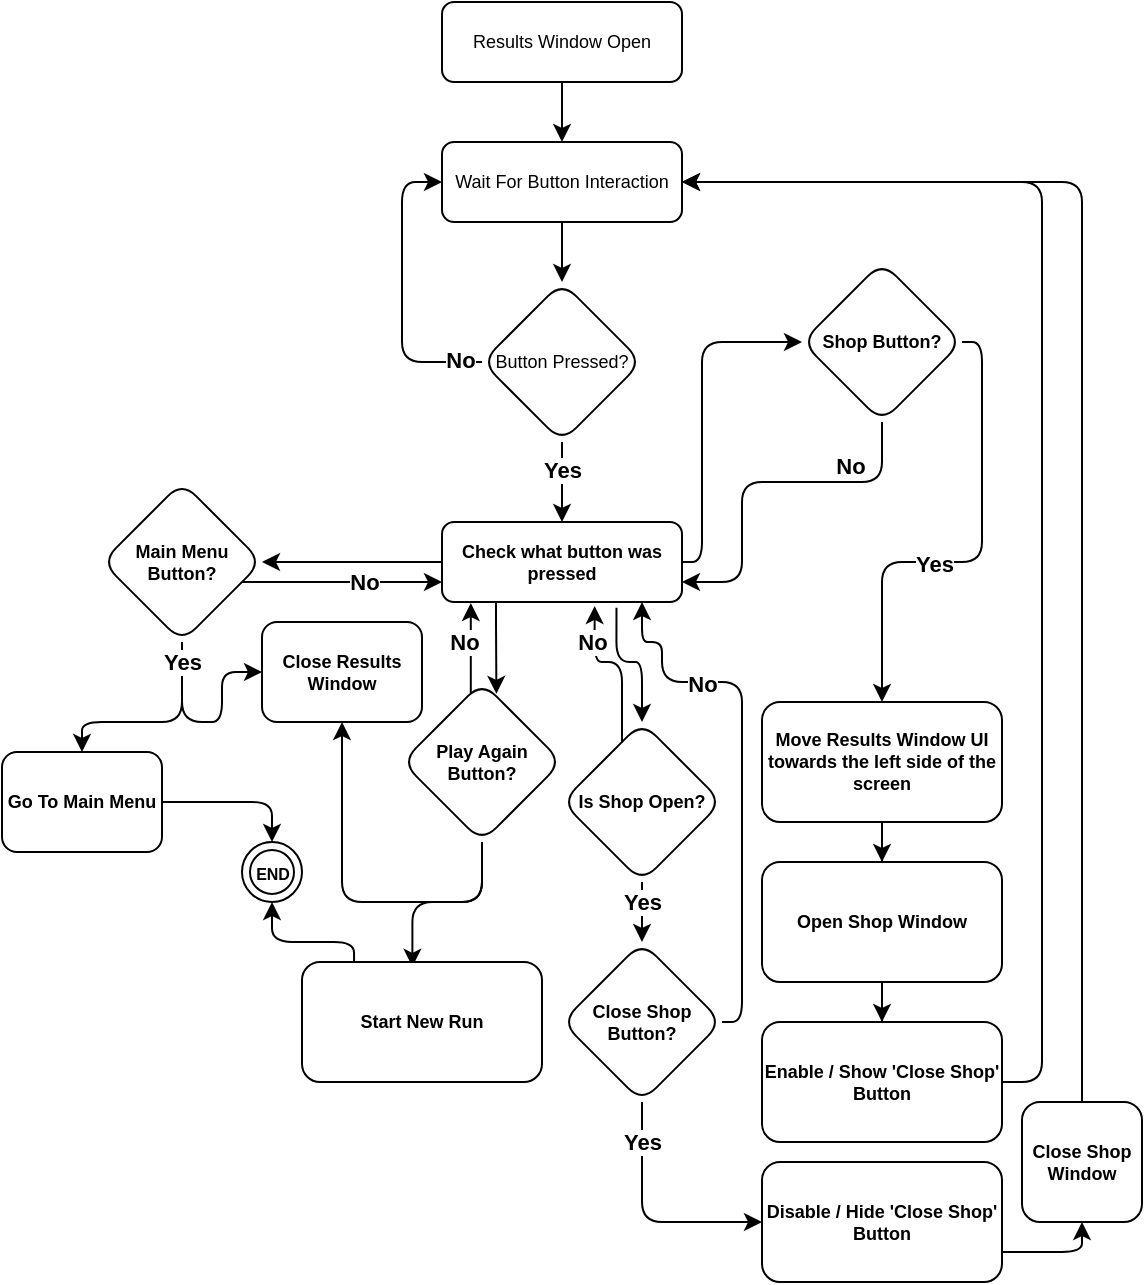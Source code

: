 <mxfile version="21.7.0" type="github">
  <diagram id="C5RBs43oDa-KdzZeNtuy" name="Page-1">
    <mxGraphModel dx="1149" dy="663" grid="1" gridSize="10" guides="1" tooltips="1" connect="1" arrows="1" fold="1" page="1" pageScale="1" pageWidth="827" pageHeight="1169" math="0" shadow="0">
      <root>
        <mxCell id="WIyWlLk6GJQsqaUBKTNV-0" />
        <mxCell id="WIyWlLk6GJQsqaUBKTNV-1" parent="WIyWlLk6GJQsqaUBKTNV-0" />
        <mxCell id="47v-TTcWWAKO6_jb8XwO-3" value="" style="edgeStyle=orthogonalEdgeStyle;rounded=0;orthogonalLoop=1;jettySize=auto;html=1;" edge="1" parent="WIyWlLk6GJQsqaUBKTNV-1" source="WIyWlLk6GJQsqaUBKTNV-3" target="47v-TTcWWAKO6_jb8XwO-2">
          <mxGeometry relative="1" as="geometry" />
        </mxCell>
        <mxCell id="WIyWlLk6GJQsqaUBKTNV-3" value="Results Window Open" style="rounded=1;whiteSpace=wrap;html=1;fontSize=9;glass=0;strokeWidth=1;shadow=0;" parent="WIyWlLk6GJQsqaUBKTNV-1" vertex="1">
          <mxGeometry x="340" y="20" width="120" height="40" as="geometry" />
        </mxCell>
        <mxCell id="47v-TTcWWAKO6_jb8XwO-6" value="" style="edgeStyle=orthogonalEdgeStyle;rounded=0;orthogonalLoop=1;jettySize=auto;html=1;" edge="1" parent="WIyWlLk6GJQsqaUBKTNV-1" source="47v-TTcWWAKO6_jb8XwO-2" target="47v-TTcWWAKO6_jb8XwO-5">
          <mxGeometry relative="1" as="geometry" />
        </mxCell>
        <mxCell id="47v-TTcWWAKO6_jb8XwO-2" value="Wait For Button Interaction" style="rounded=1;whiteSpace=wrap;html=1;fontSize=9;glass=0;strokeWidth=1;shadow=0;" vertex="1" parent="WIyWlLk6GJQsqaUBKTNV-1">
          <mxGeometry x="340" y="90" width="120" height="40" as="geometry" />
        </mxCell>
        <mxCell id="47v-TTcWWAKO6_jb8XwO-8" style="edgeStyle=orthogonalEdgeStyle;rounded=1;orthogonalLoop=1;jettySize=auto;html=1;entryX=0;entryY=0.5;entryDx=0;entryDy=0;" edge="1" parent="WIyWlLk6GJQsqaUBKTNV-1" source="47v-TTcWWAKO6_jb8XwO-5" target="47v-TTcWWAKO6_jb8XwO-2">
          <mxGeometry relative="1" as="geometry">
            <Array as="points">
              <mxPoint x="320" y="200" />
              <mxPoint x="320" y="110" />
            </Array>
          </mxGeometry>
        </mxCell>
        <mxCell id="47v-TTcWWAKO6_jb8XwO-9" value="&lt;b&gt;&lt;font style=&quot;font-size: 11px;&quot;&gt;No&lt;/font&gt;&lt;/b&gt;" style="edgeLabel;html=1;align=center;verticalAlign=middle;resizable=0;points=[];" vertex="1" connectable="0" parent="47v-TTcWWAKO6_jb8XwO-8">
          <mxGeometry x="-0.844" y="-1" relative="1" as="geometry">
            <mxPoint as="offset" />
          </mxGeometry>
        </mxCell>
        <mxCell id="47v-TTcWWAKO6_jb8XwO-31" style="edgeStyle=orthogonalEdgeStyle;rounded=0;orthogonalLoop=1;jettySize=auto;html=1;entryX=0.5;entryY=0;entryDx=0;entryDy=0;" edge="1" parent="WIyWlLk6GJQsqaUBKTNV-1" source="47v-TTcWWAKO6_jb8XwO-5" target="47v-TTcWWAKO6_jb8XwO-30">
          <mxGeometry relative="1" as="geometry" />
        </mxCell>
        <mxCell id="47v-TTcWWAKO6_jb8XwO-32" value="&lt;b&gt;Yes&lt;/b&gt;" style="edgeLabel;html=1;align=center;verticalAlign=middle;resizable=0;points=[];" vertex="1" connectable="0" parent="47v-TTcWWAKO6_jb8XwO-31">
          <mxGeometry x="-0.312" y="-3" relative="1" as="geometry">
            <mxPoint x="3" as="offset" />
          </mxGeometry>
        </mxCell>
        <mxCell id="47v-TTcWWAKO6_jb8XwO-5" value="Button Pressed?" style="rhombus;whiteSpace=wrap;html=1;fontSize=9;rounded=1;glass=0;strokeWidth=1;shadow=0;" vertex="1" parent="WIyWlLk6GJQsqaUBKTNV-1">
          <mxGeometry x="360" y="160" width="80" height="80" as="geometry" />
        </mxCell>
        <mxCell id="47v-TTcWWAKO6_jb8XwO-50" style="edgeStyle=orthogonalEdgeStyle;rounded=1;orthogonalLoop=1;jettySize=auto;html=1;entryX=1;entryY=0.75;entryDx=0;entryDy=0;exitX=0.5;exitY=1;exitDx=0;exitDy=0;" edge="1" parent="WIyWlLk6GJQsqaUBKTNV-1" source="47v-TTcWWAKO6_jb8XwO-12" target="47v-TTcWWAKO6_jb8XwO-30">
          <mxGeometry relative="1" as="geometry">
            <Array as="points">
              <mxPoint x="560" y="260" />
              <mxPoint x="490" y="260" />
              <mxPoint x="490" y="310" />
            </Array>
          </mxGeometry>
        </mxCell>
        <mxCell id="47v-TTcWWAKO6_jb8XwO-51" value="&lt;b&gt;No&lt;/b&gt;" style="edgeLabel;html=1;align=center;verticalAlign=middle;resizable=0;points=[];" vertex="1" connectable="0" parent="47v-TTcWWAKO6_jb8XwO-50">
          <mxGeometry x="-0.47" y="-1" relative="1" as="geometry">
            <mxPoint x="1" y="-7" as="offset" />
          </mxGeometry>
        </mxCell>
        <mxCell id="47v-TTcWWAKO6_jb8XwO-108" style="edgeStyle=orthogonalEdgeStyle;rounded=1;orthogonalLoop=1;jettySize=auto;html=1;entryX=0.5;entryY=0;entryDx=0;entryDy=0;exitX=1;exitY=0.5;exitDx=0;exitDy=0;" edge="1" parent="WIyWlLk6GJQsqaUBKTNV-1" source="47v-TTcWWAKO6_jb8XwO-12" target="47v-TTcWWAKO6_jb8XwO-107">
          <mxGeometry relative="1" as="geometry">
            <Array as="points">
              <mxPoint x="610" y="190" />
              <mxPoint x="610" y="300" />
              <mxPoint x="560" y="300" />
            </Array>
          </mxGeometry>
        </mxCell>
        <mxCell id="47v-TTcWWAKO6_jb8XwO-109" value="&lt;b&gt;Yes&lt;/b&gt;" style="edgeLabel;html=1;align=center;verticalAlign=middle;resizable=0;points=[];" vertex="1" connectable="0" parent="47v-TTcWWAKO6_jb8XwO-108">
          <mxGeometry x="0.206" y="1" relative="1" as="geometry">
            <mxPoint as="offset" />
          </mxGeometry>
        </mxCell>
        <mxCell id="47v-TTcWWAKO6_jb8XwO-12" value="&lt;b&gt;Shop Button?&lt;/b&gt;" style="rhombus;whiteSpace=wrap;html=1;fontSize=9;rounded=1;glass=0;strokeWidth=1;shadow=0;" vertex="1" parent="WIyWlLk6GJQsqaUBKTNV-1">
          <mxGeometry x="520" y="150" width="80" height="80" as="geometry" />
        </mxCell>
        <mxCell id="47v-TTcWWAKO6_jb8XwO-85" style="edgeStyle=orthogonalEdgeStyle;rounded=0;orthogonalLoop=1;jettySize=auto;html=1;entryX=0.12;entryY=1.013;entryDx=0;entryDy=0;entryPerimeter=0;" edge="1" parent="WIyWlLk6GJQsqaUBKTNV-1" source="47v-TTcWWAKO6_jb8XwO-14" target="47v-TTcWWAKO6_jb8XwO-30">
          <mxGeometry relative="1" as="geometry">
            <Array as="points">
              <mxPoint x="354" y="340" />
            </Array>
          </mxGeometry>
        </mxCell>
        <mxCell id="47v-TTcWWAKO6_jb8XwO-86" value="&lt;b&gt;No&lt;/b&gt;" style="edgeLabel;html=1;align=center;verticalAlign=middle;resizable=0;points=[];" vertex="1" connectable="0" parent="47v-TTcWWAKO6_jb8XwO-85">
          <mxGeometry x="0.261" y="-1" relative="1" as="geometry">
            <mxPoint x="-5" y="3" as="offset" />
          </mxGeometry>
        </mxCell>
        <mxCell id="47v-TTcWWAKO6_jb8XwO-124" style="edgeStyle=orthogonalEdgeStyle;rounded=1;orthogonalLoop=1;jettySize=auto;html=1;entryX=0.46;entryY=0.04;entryDx=0;entryDy=0;entryPerimeter=0;" edge="1" parent="WIyWlLk6GJQsqaUBKTNV-1" source="47v-TTcWWAKO6_jb8XwO-14" target="47v-TTcWWAKO6_jb8XwO-75">
          <mxGeometry relative="1" as="geometry">
            <mxPoint x="380" y="530" as="targetPoint" />
            <Array as="points">
              <mxPoint x="360" y="470" />
              <mxPoint x="325" y="470" />
            </Array>
          </mxGeometry>
        </mxCell>
        <mxCell id="47v-TTcWWAKO6_jb8XwO-126" style="edgeStyle=orthogonalEdgeStyle;rounded=1;orthogonalLoop=1;jettySize=auto;html=1;entryX=0.5;entryY=1;entryDx=0;entryDy=0;" edge="1" parent="WIyWlLk6GJQsqaUBKTNV-1" source="47v-TTcWWAKO6_jb8XwO-14" target="47v-TTcWWAKO6_jb8XwO-59">
          <mxGeometry relative="1" as="geometry">
            <Array as="points">
              <mxPoint x="360" y="470" />
              <mxPoint x="290" y="470" />
            </Array>
          </mxGeometry>
        </mxCell>
        <mxCell id="47v-TTcWWAKO6_jb8XwO-14" value="&lt;b&gt;Play Again Button?&lt;/b&gt;" style="rhombus;whiteSpace=wrap;html=1;fontSize=9;rounded=1;glass=0;strokeWidth=1;shadow=0;" vertex="1" parent="WIyWlLk6GJQsqaUBKTNV-1">
          <mxGeometry x="320" y="360" width="80" height="80" as="geometry" />
        </mxCell>
        <mxCell id="47v-TTcWWAKO6_jb8XwO-53" style="edgeStyle=orthogonalEdgeStyle;rounded=0;orthogonalLoop=1;jettySize=auto;html=1;entryX=0;entryY=0.75;entryDx=0;entryDy=0;" edge="1" parent="WIyWlLk6GJQsqaUBKTNV-1" source="47v-TTcWWAKO6_jb8XwO-19" target="47v-TTcWWAKO6_jb8XwO-30">
          <mxGeometry relative="1" as="geometry">
            <Array as="points">
              <mxPoint x="290" y="310" />
              <mxPoint x="290" y="310" />
            </Array>
          </mxGeometry>
        </mxCell>
        <mxCell id="47v-TTcWWAKO6_jb8XwO-54" value="&lt;b&gt;No&lt;/b&gt;" style="edgeLabel;html=1;align=center;verticalAlign=middle;resizable=0;points=[];" vertex="1" connectable="0" parent="47v-TTcWWAKO6_jb8XwO-53">
          <mxGeometry x="-0.329" y="1" relative="1" as="geometry">
            <mxPoint x="27" y="1" as="offset" />
          </mxGeometry>
        </mxCell>
        <mxCell id="47v-TTcWWAKO6_jb8XwO-60" value="" style="edgeStyle=orthogonalEdgeStyle;rounded=1;orthogonalLoop=1;jettySize=auto;html=1;exitX=0.5;exitY=1;exitDx=0;exitDy=0;entryX=0;entryY=0.5;entryDx=0;entryDy=0;" edge="1" parent="WIyWlLk6GJQsqaUBKTNV-1" source="47v-TTcWWAKO6_jb8XwO-19" target="47v-TTcWWAKO6_jb8XwO-59">
          <mxGeometry relative="1" as="geometry">
            <Array as="points">
              <mxPoint x="210" y="380" />
              <mxPoint x="230" y="380" />
              <mxPoint x="230" y="355" />
            </Array>
          </mxGeometry>
        </mxCell>
        <mxCell id="47v-TTcWWAKO6_jb8XwO-127" style="edgeStyle=orthogonalEdgeStyle;rounded=1;orthogonalLoop=1;jettySize=auto;html=1;entryX=0.5;entryY=0;entryDx=0;entryDy=0;exitX=0.5;exitY=1;exitDx=0;exitDy=0;" edge="1" parent="WIyWlLk6GJQsqaUBKTNV-1" source="47v-TTcWWAKO6_jb8XwO-19" target="47v-TTcWWAKO6_jb8XwO-66">
          <mxGeometry relative="1" as="geometry">
            <Array as="points">
              <mxPoint x="210" y="380" />
              <mxPoint x="160" y="380" />
            </Array>
          </mxGeometry>
        </mxCell>
        <mxCell id="47v-TTcWWAKO6_jb8XwO-128" value="&lt;b&gt;Yes&lt;/b&gt;" style="edgeLabel;html=1;align=center;verticalAlign=middle;resizable=0;points=[];" vertex="1" connectable="0" parent="47v-TTcWWAKO6_jb8XwO-127">
          <mxGeometry x="-0.748" y="-1" relative="1" as="geometry">
            <mxPoint x="1" y="-3" as="offset" />
          </mxGeometry>
        </mxCell>
        <mxCell id="47v-TTcWWAKO6_jb8XwO-19" value="&lt;b&gt;Main Menu Button?&lt;/b&gt;" style="rhombus;whiteSpace=wrap;html=1;fontSize=9;rounded=1;glass=0;strokeWidth=1;shadow=0;" vertex="1" parent="WIyWlLk6GJQsqaUBKTNV-1">
          <mxGeometry x="170" y="260" width="80" height="80" as="geometry" />
        </mxCell>
        <mxCell id="47v-TTcWWAKO6_jb8XwO-49" style="edgeStyle=orthogonalEdgeStyle;rounded=1;orthogonalLoop=1;jettySize=auto;html=1;entryX=0;entryY=0.5;entryDx=0;entryDy=0;" edge="1" parent="WIyWlLk6GJQsqaUBKTNV-1" source="47v-TTcWWAKO6_jb8XwO-30" target="47v-TTcWWAKO6_jb8XwO-12">
          <mxGeometry relative="1" as="geometry">
            <Array as="points">
              <mxPoint x="470" y="300" />
              <mxPoint x="470" y="190" />
            </Array>
          </mxGeometry>
        </mxCell>
        <mxCell id="47v-TTcWWAKO6_jb8XwO-52" style="edgeStyle=orthogonalEdgeStyle;rounded=0;orthogonalLoop=1;jettySize=auto;html=1;entryX=1;entryY=0.5;entryDx=0;entryDy=0;" edge="1" parent="WIyWlLk6GJQsqaUBKTNV-1" source="47v-TTcWWAKO6_jb8XwO-30" target="47v-TTcWWAKO6_jb8XwO-19">
          <mxGeometry relative="1" as="geometry" />
        </mxCell>
        <mxCell id="47v-TTcWWAKO6_jb8XwO-83" style="edgeStyle=orthogonalEdgeStyle;rounded=0;orthogonalLoop=1;jettySize=auto;html=1;entryX=0.59;entryY=0.074;entryDx=0;entryDy=0;entryPerimeter=0;" edge="1" parent="WIyWlLk6GJQsqaUBKTNV-1" source="47v-TTcWWAKO6_jb8XwO-30" target="47v-TTcWWAKO6_jb8XwO-14">
          <mxGeometry relative="1" as="geometry">
            <Array as="points">
              <mxPoint x="367" y="330" />
              <mxPoint x="367" y="330" />
            </Array>
          </mxGeometry>
        </mxCell>
        <mxCell id="47v-TTcWWAKO6_jb8XwO-90" style="edgeStyle=orthogonalEdgeStyle;rounded=1;orthogonalLoop=1;jettySize=auto;html=1;entryX=0.5;entryY=0;entryDx=0;entryDy=0;exitX=0.727;exitY=1.073;exitDx=0;exitDy=0;exitPerimeter=0;" edge="1" parent="WIyWlLk6GJQsqaUBKTNV-1" source="47v-TTcWWAKO6_jb8XwO-30" target="47v-TTcWWAKO6_jb8XwO-89">
          <mxGeometry relative="1" as="geometry">
            <Array as="points">
              <mxPoint x="427" y="350" />
              <mxPoint x="440" y="350" />
            </Array>
          </mxGeometry>
        </mxCell>
        <mxCell id="47v-TTcWWAKO6_jb8XwO-30" value="&lt;b&gt;Check what button was pressed&lt;/b&gt;" style="rounded=1;whiteSpace=wrap;html=1;fontSize=9;glass=0;strokeWidth=1;shadow=0;" vertex="1" parent="WIyWlLk6GJQsqaUBKTNV-1">
          <mxGeometry x="340" y="280" width="120" height="40" as="geometry" />
        </mxCell>
        <mxCell id="47v-TTcWWAKO6_jb8XwO-59" value="&lt;b&gt;Close Results Window&lt;/b&gt;" style="whiteSpace=wrap;html=1;fontSize=9;rounded=1;glass=0;strokeWidth=1;shadow=0;" vertex="1" parent="WIyWlLk6GJQsqaUBKTNV-1">
          <mxGeometry x="250" y="330" width="80" height="50" as="geometry" />
        </mxCell>
        <mxCell id="47v-TTcWWAKO6_jb8XwO-129" style="edgeStyle=orthogonalEdgeStyle;rounded=1;orthogonalLoop=1;jettySize=auto;html=1;entryX=0.5;entryY=0;entryDx=0;entryDy=0;" edge="1" parent="WIyWlLk6GJQsqaUBKTNV-1" source="47v-TTcWWAKO6_jb8XwO-66" target="47v-TTcWWAKO6_jb8XwO-69">
          <mxGeometry relative="1" as="geometry" />
        </mxCell>
        <mxCell id="47v-TTcWWAKO6_jb8XwO-66" value="&lt;b&gt;Go To Main Menu&lt;/b&gt;" style="whiteSpace=wrap;html=1;fontSize=9;rounded=1;glass=0;strokeWidth=1;shadow=0;" vertex="1" parent="WIyWlLk6GJQsqaUBKTNV-1">
          <mxGeometry x="120" y="395" width="80" height="50" as="geometry" />
        </mxCell>
        <mxCell id="47v-TTcWWAKO6_jb8XwO-69" value="&lt;font style=&quot;font-size: 8px;&quot;&gt;&lt;b&gt;END&lt;/b&gt;&lt;/font&gt;" style="ellipse;html=1;shape=endState;" vertex="1" parent="WIyWlLk6GJQsqaUBKTNV-1">
          <mxGeometry x="240" y="440" width="30" height="30" as="geometry" />
        </mxCell>
        <mxCell id="47v-TTcWWAKO6_jb8XwO-122" style="edgeStyle=orthogonalEdgeStyle;rounded=1;orthogonalLoop=1;jettySize=auto;html=1;entryX=0.5;entryY=1;entryDx=0;entryDy=0;exitX=0.217;exitY=0.012;exitDx=0;exitDy=0;exitPerimeter=0;" edge="1" parent="WIyWlLk6GJQsqaUBKTNV-1" source="47v-TTcWWAKO6_jb8XwO-75" target="47v-TTcWWAKO6_jb8XwO-69">
          <mxGeometry relative="1" as="geometry">
            <Array as="points">
              <mxPoint x="296" y="490" />
              <mxPoint x="255" y="490" />
            </Array>
          </mxGeometry>
        </mxCell>
        <mxCell id="47v-TTcWWAKO6_jb8XwO-75" value="&lt;b&gt;Start New Run&lt;/b&gt;" style="whiteSpace=wrap;html=1;fontSize=9;rounded=1;glass=0;strokeWidth=1;shadow=0;" vertex="1" parent="WIyWlLk6GJQsqaUBKTNV-1">
          <mxGeometry x="270" y="500" width="120" height="60" as="geometry" />
        </mxCell>
        <mxCell id="47v-TTcWWAKO6_jb8XwO-112" style="edgeStyle=orthogonalEdgeStyle;rounded=0;orthogonalLoop=1;jettySize=auto;html=1;entryX=0.5;entryY=0;entryDx=0;entryDy=0;" edge="1" parent="WIyWlLk6GJQsqaUBKTNV-1" source="47v-TTcWWAKO6_jb8XwO-79" target="47v-TTcWWAKO6_jb8XwO-111">
          <mxGeometry relative="1" as="geometry" />
        </mxCell>
        <mxCell id="47v-TTcWWAKO6_jb8XwO-79" value="&lt;b&gt;Open Shop Window&lt;br&gt;&lt;/b&gt;" style="whiteSpace=wrap;html=1;fontSize=9;rounded=1;glass=0;strokeWidth=1;shadow=0;" vertex="1" parent="WIyWlLk6GJQsqaUBKTNV-1">
          <mxGeometry x="500" y="450" width="120" height="60" as="geometry" />
        </mxCell>
        <mxCell id="47v-TTcWWAKO6_jb8XwO-91" style="edgeStyle=orthogonalEdgeStyle;rounded=1;orthogonalLoop=1;jettySize=auto;html=1;entryX=0.636;entryY=1.049;entryDx=0;entryDy=0;entryPerimeter=0;" edge="1" parent="WIyWlLk6GJQsqaUBKTNV-1" source="47v-TTcWWAKO6_jb8XwO-89" target="47v-TTcWWAKO6_jb8XwO-30">
          <mxGeometry relative="1" as="geometry">
            <Array as="points">
              <mxPoint x="430" y="350" />
              <mxPoint x="416" y="350" />
            </Array>
          </mxGeometry>
        </mxCell>
        <mxCell id="47v-TTcWWAKO6_jb8XwO-93" value="&lt;b&gt;No&lt;/b&gt;" style="edgeLabel;html=1;align=center;verticalAlign=middle;resizable=0;points=[];" vertex="1" connectable="0" parent="47v-TTcWWAKO6_jb8XwO-91">
          <mxGeometry x="0.217" y="1" relative="1" as="geometry">
            <mxPoint x="-6" y="-11" as="offset" />
          </mxGeometry>
        </mxCell>
        <mxCell id="47v-TTcWWAKO6_jb8XwO-97" style="edgeStyle=orthogonalEdgeStyle;rounded=0;orthogonalLoop=1;jettySize=auto;html=1;entryX=0.5;entryY=0;entryDx=0;entryDy=0;" edge="1" parent="WIyWlLk6GJQsqaUBKTNV-1" source="47v-TTcWWAKO6_jb8XwO-89" target="47v-TTcWWAKO6_jb8XwO-96">
          <mxGeometry relative="1" as="geometry" />
        </mxCell>
        <mxCell id="47v-TTcWWAKO6_jb8XwO-123" value="&lt;b&gt;Yes&lt;/b&gt;" style="edgeLabel;html=1;align=center;verticalAlign=middle;resizable=0;points=[];" vertex="1" connectable="0" parent="47v-TTcWWAKO6_jb8XwO-97">
          <mxGeometry x="0.293" relative="1" as="geometry">
            <mxPoint y="-3" as="offset" />
          </mxGeometry>
        </mxCell>
        <mxCell id="47v-TTcWWAKO6_jb8XwO-89" value="&lt;b&gt;Is Shop Open?&lt;/b&gt;" style="rhombus;whiteSpace=wrap;html=1;fontSize=9;rounded=1;glass=0;strokeWidth=1;shadow=0;" vertex="1" parent="WIyWlLk6GJQsqaUBKTNV-1">
          <mxGeometry x="400" y="380" width="80" height="80" as="geometry" />
        </mxCell>
        <mxCell id="47v-TTcWWAKO6_jb8XwO-100" style="edgeStyle=orthogonalEdgeStyle;rounded=1;orthogonalLoop=1;jettySize=auto;html=1;exitX=0.5;exitY=1;exitDx=0;exitDy=0;entryX=0;entryY=0.5;entryDx=0;entryDy=0;" edge="1" parent="WIyWlLk6GJQsqaUBKTNV-1" source="47v-TTcWWAKO6_jb8XwO-96" target="47v-TTcWWAKO6_jb8XwO-113">
          <mxGeometry relative="1" as="geometry">
            <mxPoint x="560" y="800" as="targetPoint" />
            <Array as="points">
              <mxPoint x="440" y="630" />
            </Array>
          </mxGeometry>
        </mxCell>
        <mxCell id="47v-TTcWWAKO6_jb8XwO-101" value="&lt;b&gt;Yes&lt;/b&gt;" style="edgeLabel;html=1;align=center;verticalAlign=middle;resizable=0;points=[];" vertex="1" connectable="0" parent="47v-TTcWWAKO6_jb8XwO-100">
          <mxGeometry x="-0.834" relative="1" as="geometry">
            <mxPoint y="10" as="offset" />
          </mxGeometry>
        </mxCell>
        <mxCell id="47v-TTcWWAKO6_jb8XwO-103" style="edgeStyle=orthogonalEdgeStyle;rounded=1;orthogonalLoop=1;jettySize=auto;html=1;exitX=1;exitY=0.5;exitDx=0;exitDy=0;" edge="1" parent="WIyWlLk6GJQsqaUBKTNV-1" source="47v-TTcWWAKO6_jb8XwO-96">
          <mxGeometry relative="1" as="geometry">
            <mxPoint x="440" y="320" as="targetPoint" />
            <Array as="points">
              <mxPoint x="490" y="530" />
              <mxPoint x="490" y="360" />
              <mxPoint x="450" y="360" />
              <mxPoint x="450" y="340" />
              <mxPoint x="440" y="340" />
            </Array>
          </mxGeometry>
        </mxCell>
        <mxCell id="47v-TTcWWAKO6_jb8XwO-104" value="&lt;b&gt;No&lt;/b&gt;" style="edgeLabel;html=1;align=center;verticalAlign=middle;resizable=0;points=[];" vertex="1" connectable="0" parent="47v-TTcWWAKO6_jb8XwO-103">
          <mxGeometry x="-0.728" y="1" relative="1" as="geometry">
            <mxPoint x="-19" y="-143" as="offset" />
          </mxGeometry>
        </mxCell>
        <mxCell id="47v-TTcWWAKO6_jb8XwO-96" value="&lt;b&gt;Close Shop Button?&lt;/b&gt;" style="rhombus;whiteSpace=wrap;html=1;fontSize=9;rounded=1;glass=0;strokeWidth=1;shadow=0;" vertex="1" parent="WIyWlLk6GJQsqaUBKTNV-1">
          <mxGeometry x="400" y="490" width="80" height="80" as="geometry" />
        </mxCell>
        <mxCell id="47v-TTcWWAKO6_jb8XwO-116" style="edgeStyle=orthogonalEdgeStyle;rounded=1;orthogonalLoop=1;jettySize=auto;html=1;entryX=1;entryY=0.5;entryDx=0;entryDy=0;exitX=0.5;exitY=0;exitDx=0;exitDy=0;" edge="1" parent="WIyWlLk6GJQsqaUBKTNV-1" source="47v-TTcWWAKO6_jb8XwO-98" target="47v-TTcWWAKO6_jb8XwO-2">
          <mxGeometry relative="1" as="geometry">
            <Array as="points">
              <mxPoint x="660" y="110" />
            </Array>
          </mxGeometry>
        </mxCell>
        <mxCell id="47v-TTcWWAKO6_jb8XwO-98" value="&lt;b&gt;Close Shop Window&lt;/b&gt;" style="whiteSpace=wrap;html=1;fontSize=9;rounded=1;glass=0;strokeWidth=1;shadow=0;" vertex="1" parent="WIyWlLk6GJQsqaUBKTNV-1">
          <mxGeometry x="630" y="570" width="60" height="60" as="geometry" />
        </mxCell>
        <mxCell id="47v-TTcWWAKO6_jb8XwO-110" style="edgeStyle=orthogonalEdgeStyle;rounded=0;orthogonalLoop=1;jettySize=auto;html=1;entryX=0.5;entryY=0;entryDx=0;entryDy=0;" edge="1" parent="WIyWlLk6GJQsqaUBKTNV-1" source="47v-TTcWWAKO6_jb8XwO-107" target="47v-TTcWWAKO6_jb8XwO-79">
          <mxGeometry relative="1" as="geometry" />
        </mxCell>
        <mxCell id="47v-TTcWWAKO6_jb8XwO-107" value="&lt;b&gt;Move Results Window UI towards the left side of the screen&lt;/b&gt;" style="whiteSpace=wrap;html=1;fontSize=9;rounded=1;glass=0;strokeWidth=1;shadow=0;" vertex="1" parent="WIyWlLk6GJQsqaUBKTNV-1">
          <mxGeometry x="500" y="370" width="120" height="60" as="geometry" />
        </mxCell>
        <mxCell id="47v-TTcWWAKO6_jb8XwO-119" style="edgeStyle=orthogonalEdgeStyle;rounded=1;orthogonalLoop=1;jettySize=auto;html=1;entryX=1;entryY=0.5;entryDx=0;entryDy=0;" edge="1" parent="WIyWlLk6GJQsqaUBKTNV-1" source="47v-TTcWWAKO6_jb8XwO-111" target="47v-TTcWWAKO6_jb8XwO-2">
          <mxGeometry relative="1" as="geometry">
            <Array as="points">
              <mxPoint x="640" y="560" />
              <mxPoint x="640" y="110" />
            </Array>
          </mxGeometry>
        </mxCell>
        <mxCell id="47v-TTcWWAKO6_jb8XwO-111" value="&lt;b&gt;Enable / Show &#39;Close Shop&#39; Button&lt;/b&gt;" style="whiteSpace=wrap;html=1;fontSize=9;rounded=1;glass=0;strokeWidth=1;shadow=0;" vertex="1" parent="WIyWlLk6GJQsqaUBKTNV-1">
          <mxGeometry x="500" y="530" width="120" height="60" as="geometry" />
        </mxCell>
        <mxCell id="47v-TTcWWAKO6_jb8XwO-118" style="edgeStyle=orthogonalEdgeStyle;rounded=1;orthogonalLoop=1;jettySize=auto;html=1;entryX=0.5;entryY=1;entryDx=0;entryDy=0;exitX=1;exitY=0.75;exitDx=0;exitDy=0;" edge="1" parent="WIyWlLk6GJQsqaUBKTNV-1" source="47v-TTcWWAKO6_jb8XwO-113" target="47v-TTcWWAKO6_jb8XwO-98">
          <mxGeometry relative="1" as="geometry">
            <Array as="points">
              <mxPoint x="660" y="645" />
            </Array>
          </mxGeometry>
        </mxCell>
        <mxCell id="47v-TTcWWAKO6_jb8XwO-113" value="&lt;b&gt;Disable / Hide &#39;Close Shop&#39; Button&lt;/b&gt;" style="whiteSpace=wrap;html=1;fontSize=9;rounded=1;glass=0;strokeWidth=1;shadow=0;" vertex="1" parent="WIyWlLk6GJQsqaUBKTNV-1">
          <mxGeometry x="500" y="600" width="120" height="60" as="geometry" />
        </mxCell>
      </root>
    </mxGraphModel>
  </diagram>
</mxfile>
